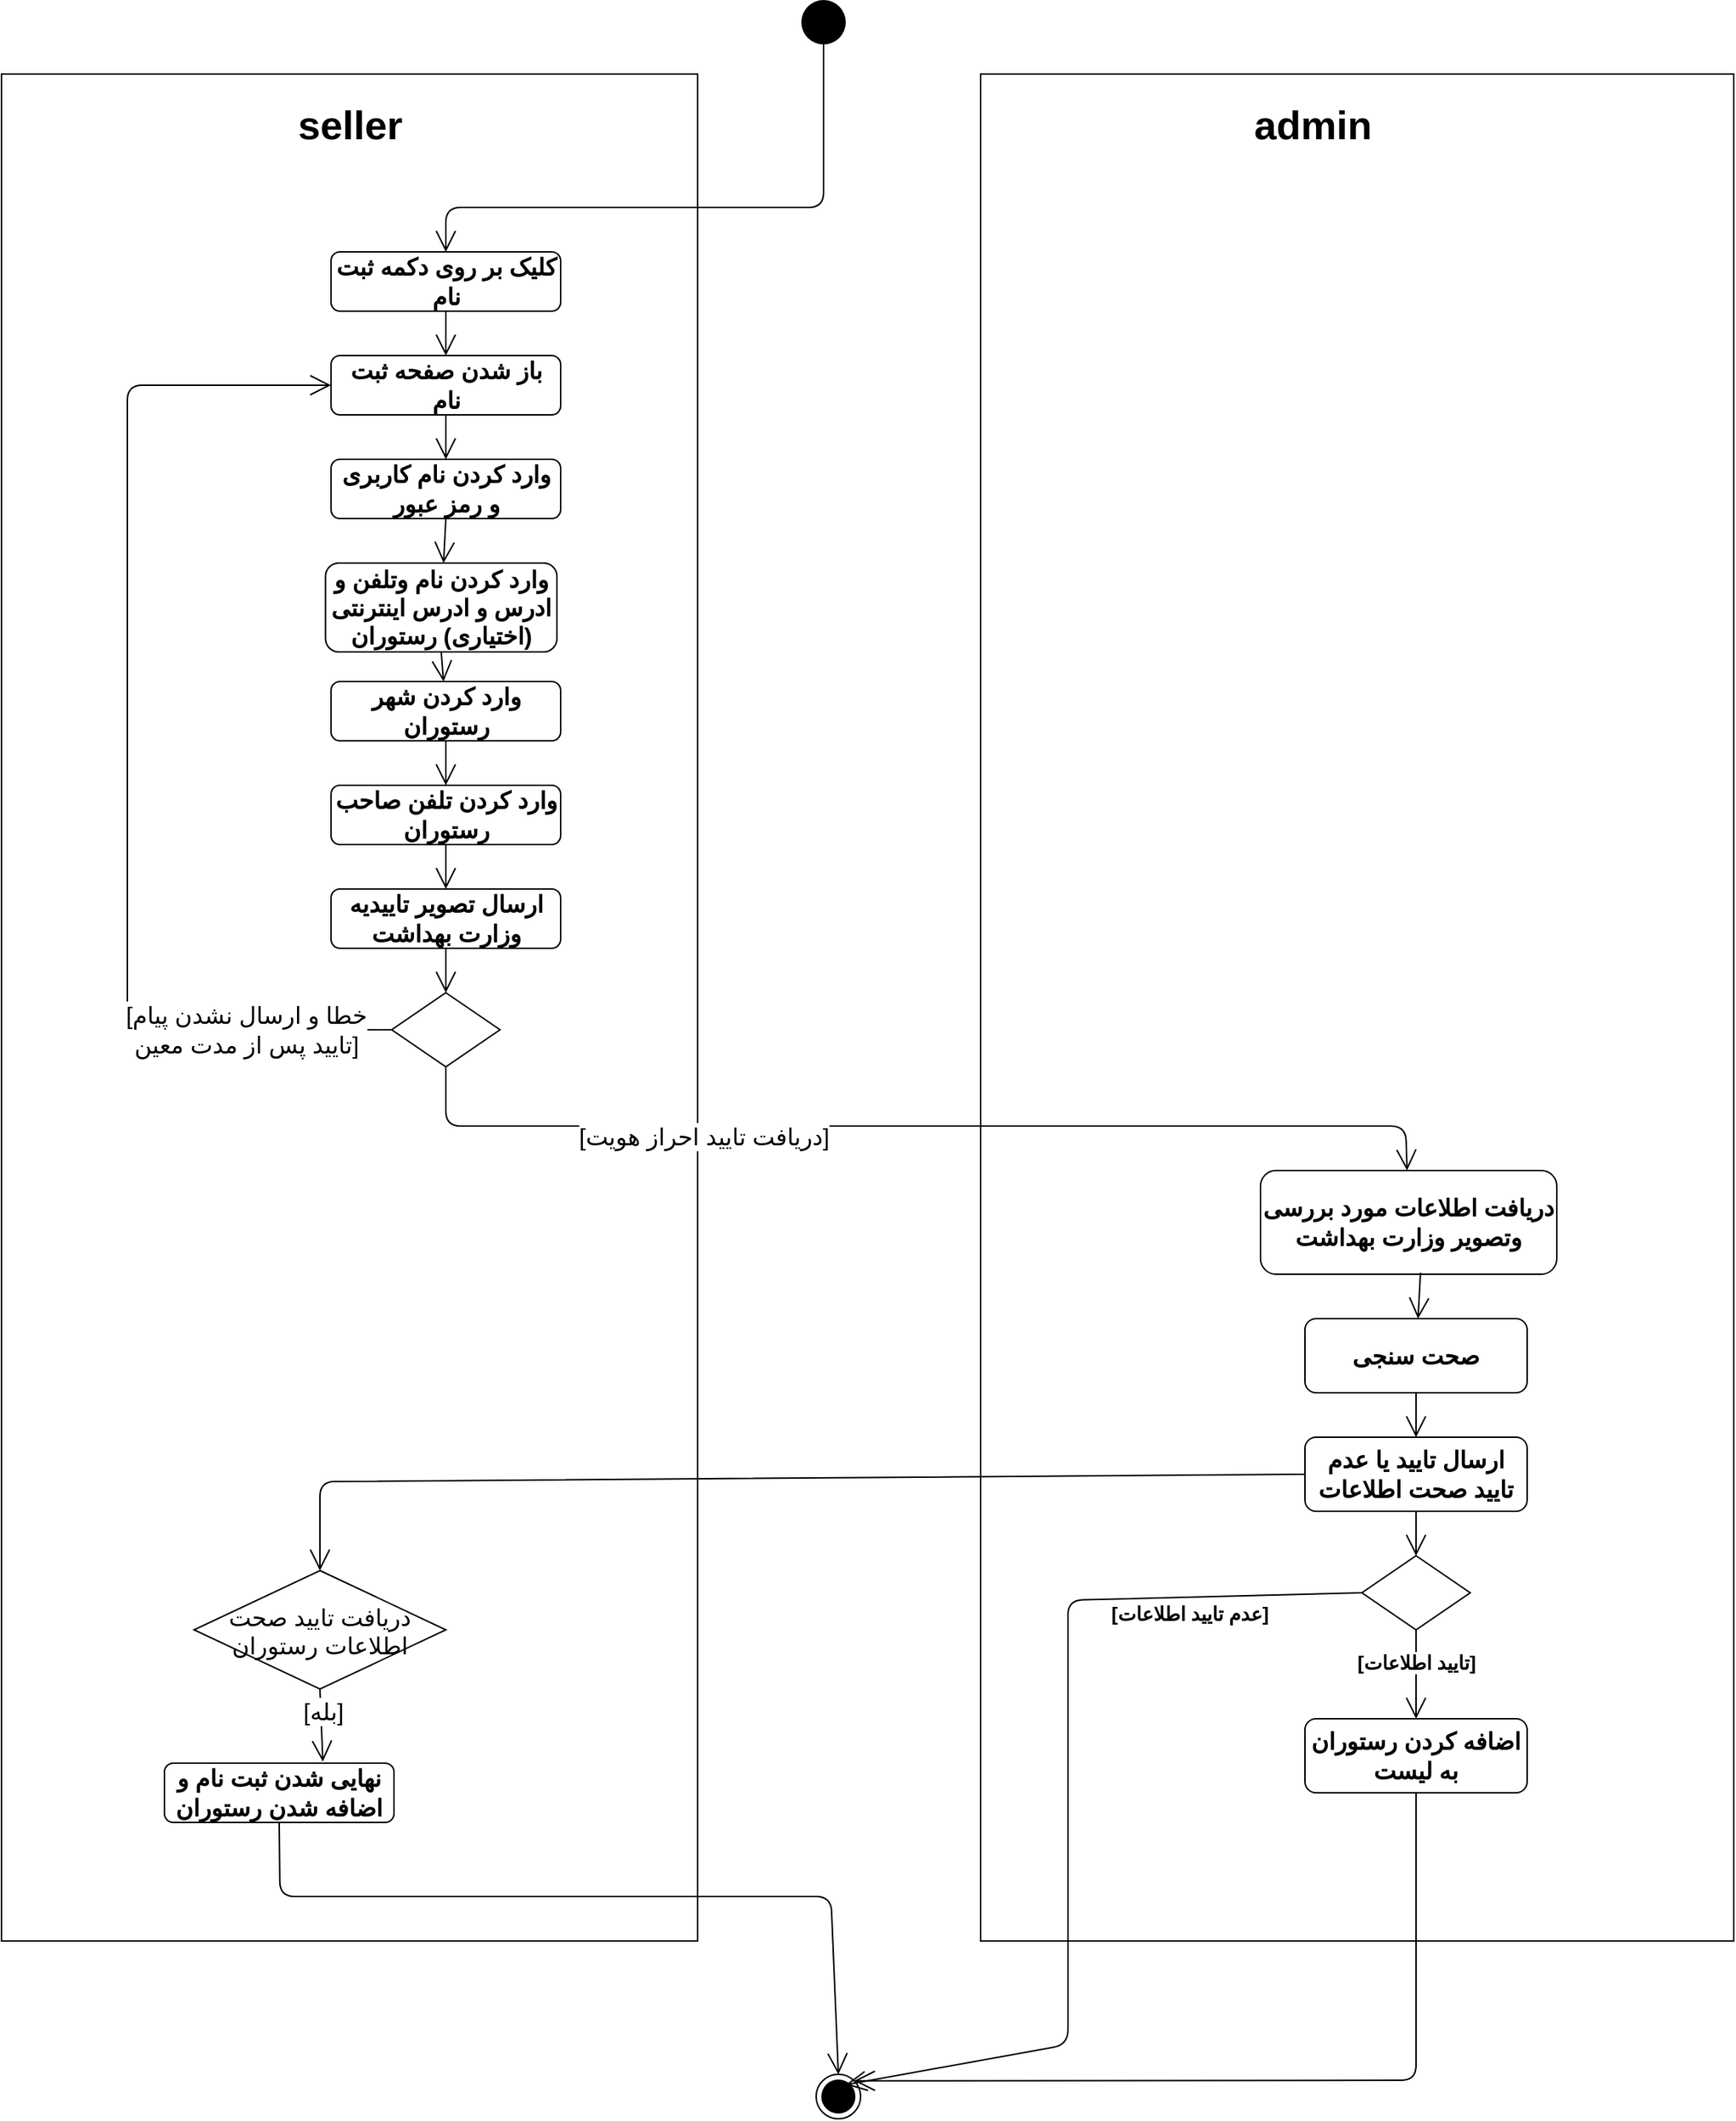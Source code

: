 <mxfile version="13.10.6" type="github">
  <diagram name="Page-1" id="0783ab3e-0a74-02c8-0abd-f7b4e66b4bec">
    <mxGraphModel dx="2272" dy="728" grid="1" gridSize="10" guides="1" tooltips="1" connect="1" arrows="1" fold="1" page="1" pageScale="1" pageWidth="850" pageHeight="1100" background="#ffffff" math="0" shadow="0">
      <root>
        <mxCell id="0" />
        <mxCell id="1" parent="0" />
        <mxCell id="3Z6YwCyN4GRcFS-cF_xn-5" value="" style="whiteSpace=wrap;html=1;fillColor=none;" vertex="1" parent="1">
          <mxGeometry x="-490" y="70" width="470" height="1260" as="geometry" />
        </mxCell>
        <mxCell id="3Z6YwCyN4GRcFS-cF_xn-7" value="" style="whiteSpace=wrap;html=1;fillColor=none;imageWidth=24;" vertex="1" parent="1">
          <mxGeometry x="171" y="70" width="508.5" height="1260" as="geometry" />
        </mxCell>
        <mxCell id="fQumDwOXY34OFx4Cvdbp-1" value="" style="ellipse;fillColor=#000000;strokeColor=none;fontSize=15;" parent="1" vertex="1">
          <mxGeometry x="50" y="20" width="30" height="30" as="geometry" />
        </mxCell>
        <mxCell id="fQumDwOXY34OFx4Cvdbp-2" value="" style="endArrow=open;endFill=1;endSize=12;html=1;fontSize=15;exitX=0.5;exitY=1;exitDx=0;exitDy=0;entryX=0.5;entryY=0;entryDx=0;entryDy=0;" parent="1" source="fQumDwOXY34OFx4Cvdbp-1" target="fQumDwOXY34OFx4Cvdbp-3" edge="1">
          <mxGeometry width="160" relative="1" as="geometry">
            <mxPoint x="-245" y="390" as="sourcePoint" />
            <mxPoint x="-190" y="190" as="targetPoint" />
            <Array as="points">
              <mxPoint x="65" y="160" />
              <mxPoint x="-190" y="160" />
            </Array>
          </mxGeometry>
        </mxCell>
        <mxCell id="fQumDwOXY34OFx4Cvdbp-3" value="کلیک بر روی دکمه ثبت نام" style="shape=rect;html=1;rounded=1;whiteSpace=wrap;align=center;fontStyle=1;fontSize=16;" parent="1" vertex="1">
          <mxGeometry x="-267.5" y="190" width="155" height="40" as="geometry" />
        </mxCell>
        <mxCell id="fQumDwOXY34OFx4Cvdbp-4" value="" style="endArrow=open;endFill=1;endSize=12;html=1;fontSize=15;exitX=0.5;exitY=1;exitDx=0;exitDy=0;" parent="1" source="fQumDwOXY34OFx4Cvdbp-3" target="fQumDwOXY34OFx4Cvdbp-5" edge="1">
          <mxGeometry width="160" relative="1" as="geometry">
            <mxPoint x="-190" y="250" as="sourcePoint" />
            <mxPoint x="-190" y="280" as="targetPoint" />
          </mxGeometry>
        </mxCell>
        <mxCell id="fQumDwOXY34OFx4Cvdbp-5" value="باز شدن صفحه ثبت نام" style="shape=rect;html=1;rounded=1;whiteSpace=wrap;align=center;fontStyle=1;fontSize=16;" parent="1" vertex="1">
          <mxGeometry x="-267.5" y="260" width="155" height="40" as="geometry" />
        </mxCell>
        <mxCell id="fQumDwOXY34OFx4Cvdbp-6" value="" style="endArrow=open;endFill=1;endSize=12;html=1;fontSize=15;exitX=0.5;exitY=1;exitDx=0;exitDy=0;" parent="1" source="fQumDwOXY34OFx4Cvdbp-5" target="fQumDwOXY34OFx4Cvdbp-7" edge="1">
          <mxGeometry width="160" relative="1" as="geometry">
            <mxPoint x="-235" y="320" as="sourcePoint" />
            <mxPoint x="-190" y="340" as="targetPoint" />
          </mxGeometry>
        </mxCell>
        <mxCell id="fQumDwOXY34OFx4Cvdbp-7" value="وارد کردن نام کاربری و رمز عبور" style="shape=rect;html=1;rounded=1;whiteSpace=wrap;align=center;fontStyle=1;fontSize=16;" parent="1" vertex="1">
          <mxGeometry x="-267.5" y="330" width="155" height="40" as="geometry" />
        </mxCell>
        <mxCell id="fQumDwOXY34OFx4Cvdbp-8" value="" style="endArrow=open;endFill=1;endSize=12;html=1;fontSize=15;exitX=0.5;exitY=1;exitDx=0;exitDy=0;" parent="1" source="fQumDwOXY34OFx4Cvdbp-7" target="fQumDwOXY34OFx4Cvdbp-9" edge="1">
          <mxGeometry width="160" relative="1" as="geometry">
            <mxPoint x="-190" y="410" as="sourcePoint" />
            <mxPoint x="-190" y="440" as="targetPoint" />
          </mxGeometry>
        </mxCell>
        <mxCell id="fQumDwOXY34OFx4Cvdbp-9" value="وارد کردن نام وتلفن و ادرس و ادرس اینترنتی (اختیاری) رستوران" style="shape=rect;html=1;rounded=1;whiteSpace=wrap;align=center;fontStyle=1;fontSize=16;" parent="1" vertex="1">
          <mxGeometry x="-271.25" y="400" width="156.25" height="60" as="geometry" />
        </mxCell>
        <mxCell id="fQumDwOXY34OFx4Cvdbp-10" value="" style="endArrow=open;endFill=1;endSize=12;html=1;fontSize=15;exitX=0.5;exitY=1;exitDx=0;exitDy=0;" parent="1" source="fQumDwOXY34OFx4Cvdbp-9" target="fQumDwOXY34OFx4Cvdbp-11" edge="1">
          <mxGeometry width="160" relative="1" as="geometry">
            <mxPoint x="-197.5" y="470" as="sourcePoint" />
            <mxPoint x="-197.5" y="500" as="targetPoint" />
          </mxGeometry>
        </mxCell>
        <mxCell id="fQumDwOXY34OFx4Cvdbp-11" value="وارد کردن شهر رستوران" style="shape=rect;html=1;rounded=1;whiteSpace=wrap;align=center;fontStyle=1;fontSize=16;" parent="1" vertex="1">
          <mxGeometry x="-267.5" y="480" width="155" height="40" as="geometry" />
        </mxCell>
        <mxCell id="fQumDwOXY34OFx4Cvdbp-12" value="" style="endArrow=open;endFill=1;endSize=12;html=1;fontSize=15;exitX=0.5;exitY=1;exitDx=0;exitDy=0;exitPerimeter=0;" parent="1" source="fQumDwOXY34OFx4Cvdbp-11" target="fQumDwOXY34OFx4Cvdbp-13" edge="1">
          <mxGeometry width="160" relative="1" as="geometry">
            <mxPoint x="-190" y="530" as="sourcePoint" />
            <mxPoint x="-197.5" y="580" as="targetPoint" />
          </mxGeometry>
        </mxCell>
        <mxCell id="fQumDwOXY34OFx4Cvdbp-13" value="وارد کردن تلفن صاحب رستوران" style="shape=rect;html=1;rounded=1;whiteSpace=wrap;align=center;fontStyle=1;fontSize=16;" parent="1" vertex="1">
          <mxGeometry x="-267.5" y="550" width="155" height="40" as="geometry" />
        </mxCell>
        <mxCell id="fQumDwOXY34OFx4Cvdbp-14" value="" style="endArrow=open;endFill=1;endSize=12;html=1;fontSize=15;exitX=0.5;exitY=1;exitDx=0;exitDy=0;" parent="1" source="fQumDwOXY34OFx4Cvdbp-13" target="fQumDwOXY34OFx4Cvdbp-15" edge="1">
          <mxGeometry width="160" relative="1" as="geometry">
            <mxPoint x="-193.75" y="600" as="sourcePoint" />
            <mxPoint x="-201.25" y="660" as="targetPoint" />
          </mxGeometry>
        </mxCell>
        <mxCell id="fQumDwOXY34OFx4Cvdbp-15" value="ارسال تصویر تاییدیه وزارت بهداشت" style="shape=rect;html=1;rounded=1;whiteSpace=wrap;align=center;fontStyle=1;fontSize=16;" parent="1" vertex="1">
          <mxGeometry x="-267.5" y="620" width="155" height="40" as="geometry" />
        </mxCell>
        <mxCell id="fQumDwOXY34OFx4Cvdbp-16" value="" style="rhombus;fontSize=16;" parent="1" vertex="1">
          <mxGeometry x="-226.56" y="690" width="73.12" height="50" as="geometry" />
        </mxCell>
        <mxCell id="fQumDwOXY34OFx4Cvdbp-17" value="" style="endArrow=open;endFill=1;endSize=12;html=1;fontSize=16;exitX=0.5;exitY=1;exitDx=0;exitDy=0;entryX=0.5;entryY=0;entryDx=0;entryDy=0;" parent="1" source="fQumDwOXY34OFx4Cvdbp-15" target="fQumDwOXY34OFx4Cvdbp-16" edge="1">
          <mxGeometry width="160" relative="1" as="geometry">
            <mxPoint x="-245" y="750" as="sourcePoint" />
            <mxPoint x="-85" y="750" as="targetPoint" />
          </mxGeometry>
        </mxCell>
        <mxCell id="fQumDwOXY34OFx4Cvdbp-18" value="" style="endArrow=open;endFill=1;endSize=12;html=1;fontSize=16;exitX=0;exitY=0.5;exitDx=0;exitDy=0;entryX=0;entryY=0.5;entryDx=0;entryDy=0;" parent="1" source="fQumDwOXY34OFx4Cvdbp-16" target="fQumDwOXY34OFx4Cvdbp-5" edge="1">
          <mxGeometry width="160" relative="1" as="geometry">
            <mxPoint x="-525" y="650" as="sourcePoint" />
            <mxPoint x="-405" y="280" as="targetPoint" />
            <Array as="points">
              <mxPoint x="-405" y="715" />
              <mxPoint x="-405" y="280" />
            </Array>
          </mxGeometry>
        </mxCell>
        <mxCell id="fQumDwOXY34OFx4Cvdbp-19" value="&lt;div&gt;[خطا و ارسال نشدن پیام&lt;/div&gt;&lt;div&gt; تایید پس از مدت معین]&lt;/div&gt;" style="edgeLabel;html=1;align=center;verticalAlign=middle;resizable=0;points=[];fontSize=16;" parent="fQumDwOXY34OFx4Cvdbp-18" vertex="1" connectable="0">
          <mxGeometry x="-0.669" y="1" relative="1" as="geometry">
            <mxPoint x="25.56" y="-1" as="offset" />
          </mxGeometry>
        </mxCell>
        <mxCell id="fQumDwOXY34OFx4Cvdbp-20" value="" style="endArrow=open;endFill=1;endSize=12;html=1;fontSize=15;exitX=0.5;exitY=1;exitDx=0;exitDy=0;" parent="1" source="fQumDwOXY34OFx4Cvdbp-16" target="fQumDwOXY34OFx4Cvdbp-21" edge="1">
          <mxGeometry width="160" relative="1" as="geometry">
            <mxPoint x="-193.12" y="760" as="sourcePoint" />
            <mxPoint x="-204.37" y="830" as="targetPoint" />
            <Array as="points">
              <mxPoint x="-190" y="780" />
              <mxPoint x="458" y="780" />
            </Array>
          </mxGeometry>
        </mxCell>
        <mxCell id="fQumDwOXY34OFx4Cvdbp-22" value="[دریافت تایید احراز هویت]" style="edgeLabel;html=1;align=center;verticalAlign=middle;resizable=0;points=[];fontSize=16;" parent="fQumDwOXY34OFx4Cvdbp-20" vertex="1" connectable="0">
          <mxGeometry x="-0.4" y="2" relative="1" as="geometry">
            <mxPoint x="-2" y="9" as="offset" />
          </mxGeometry>
        </mxCell>
        <mxCell id="fQumDwOXY34OFx4Cvdbp-21" value="دریافت اطلاعات مورد بررسی وتصویر وزارت بهداشت" style="shape=rect;html=1;rounded=1;whiteSpace=wrap;align=center;fontStyle=1;fontSize=16;" parent="1" vertex="1">
          <mxGeometry x="360" y="810" width="200" height="70" as="geometry" />
        </mxCell>
        <mxCell id="fQumDwOXY34OFx4Cvdbp-28" value="&#xa;&#xa;دریافت تایید صحت&#xa; اطلاعات رستوران&#xa;&#xa;" style="rhombus;fontSize=16;" parent="1" vertex="1">
          <mxGeometry x="-360" y="1080" width="170" height="80" as="geometry" />
        </mxCell>
        <mxCell id="fQumDwOXY34OFx4Cvdbp-31" value="" style="endArrow=open;endFill=1;endSize=12;html=1;fontSize=15;exitX=0.5;exitY=1;exitDx=0;exitDy=0;entryX=0.69;entryY=-0.025;entryDx=0;entryDy=0;entryPerimeter=0;" parent="1" source="fQumDwOXY34OFx4Cvdbp-28" edge="1" target="SYJpGWBFYSdh2bLVMire-1">
          <mxGeometry width="160" relative="1" as="geometry">
            <mxPoint x="-189.22" y="970" as="sourcePoint" />
            <mxPoint x="-190" y="1060" as="targetPoint" />
            <Array as="points" />
          </mxGeometry>
        </mxCell>
        <mxCell id="fQumDwOXY34OFx4Cvdbp-34" value="[بله]" style="edgeLabel;html=1;align=center;verticalAlign=middle;resizable=0;points=[];fontSize=16;" parent="fQumDwOXY34OFx4Cvdbp-31" vertex="1" connectable="0">
          <mxGeometry x="-0.399" y="1" relative="1" as="geometry">
            <mxPoint as="offset" />
          </mxGeometry>
        </mxCell>
        <mxCell id="fQumDwOXY34OFx4Cvdbp-40" value="" style="ellipse;html=1;shape=endState;fillColor=#000000;strokeColor=#000000;fontSize=16;" parent="1" vertex="1">
          <mxGeometry x="60" y="1420" width="30" height="30" as="geometry" />
        </mxCell>
        <mxCell id="SYJpGWBFYSdh2bLVMire-1" value="نهایی شدن ثبت نام و اضافه شدن رستوران " style="shape=rect;html=1;rounded=1;whiteSpace=wrap;align=center;fontStyle=1;fontSize=16;" parent="1" vertex="1">
          <mxGeometry x="-380" y="1210" width="155" height="40" as="geometry" />
        </mxCell>
        <mxCell id="SYJpGWBFYSdh2bLVMire-2" value="" style="endArrow=open;endFill=1;endSize=12;html=1;fontSize=16;exitX=0.5;exitY=1;exitDx=0;exitDy=0;entryX=0.5;entryY=0;entryDx=0;entryDy=0;" parent="1" source="SYJpGWBFYSdh2bLVMire-1" target="fQumDwOXY34OFx4Cvdbp-40" edge="1">
          <mxGeometry width="160" relative="1" as="geometry">
            <mxPoint x="-205" y="1100" as="sourcePoint" />
            <mxPoint x="-205" y="1140" as="targetPoint" />
            <Array as="points">
              <mxPoint x="-302" y="1300" />
              <mxPoint x="70" y="1300" />
            </Array>
          </mxGeometry>
        </mxCell>
        <mxCell id="3Z6YwCyN4GRcFS-cF_xn-6" value="&lt;font size=&quot;1&quot;&gt;&lt;b style=&quot;font-size: 27px&quot;&gt;seller&lt;/b&gt;&lt;/font&gt;" style="text;html=1;align=center;verticalAlign=middle;resizable=0;points=[];autosize=1;" vertex="1" parent="1">
          <mxGeometry x="-300" y="90" width="90" height="30" as="geometry" />
        </mxCell>
        <mxCell id="3Z6YwCyN4GRcFS-cF_xn-8" value="&lt;font size=&quot;1&quot;&gt;&lt;b style=&quot;font-size: 27px&quot;&gt;admin&lt;/b&gt;&lt;/font&gt;" style="text;html=1;align=center;verticalAlign=middle;resizable=0;points=[];autosize=1;" vertex="1" parent="1">
          <mxGeometry x="350" y="90" width="90" height="30" as="geometry" />
        </mxCell>
        <mxCell id="NiCbDtiV-aUNA9fTxWZA-2" value="صحت سنجی" style="shape=rect;html=1;rounded=1;whiteSpace=wrap;align=center;fontStyle=1;fontSize=16;" vertex="1" parent="1">
          <mxGeometry x="390" y="910" width="150" height="50" as="geometry" />
        </mxCell>
        <mxCell id="NiCbDtiV-aUNA9fTxWZA-3" value="" style="endArrow=open;endFill=1;endSize=12;html=1;fontSize=16;exitX=0.54;exitY=0.986;exitDx=0;exitDy=0;exitPerimeter=0;" edge="1" parent="1" source="fQumDwOXY34OFx4Cvdbp-21" target="NiCbDtiV-aUNA9fTxWZA-2">
          <mxGeometry width="160" relative="1" as="geometry">
            <mxPoint x="310" y="880" as="sourcePoint" />
            <mxPoint x="310" y="910" as="targetPoint" />
          </mxGeometry>
        </mxCell>
        <mxCell id="NiCbDtiV-aUNA9fTxWZA-4" value="" style="rhombus;fontSize=16;" vertex="1" parent="1">
          <mxGeometry x="428.44" y="1070" width="73.12" height="50" as="geometry" />
        </mxCell>
        <mxCell id="NiCbDtiV-aUNA9fTxWZA-5" value="" style="endArrow=open;endFill=1;endSize=12;html=1;exitX=0.5;exitY=1;exitDx=0;exitDy=0;" edge="1" parent="1" source="NiCbDtiV-aUNA9fTxWZA-15" target="NiCbDtiV-aUNA9fTxWZA-4">
          <mxGeometry width="160" relative="1" as="geometry">
            <mxPoint x="80" y="1060" as="sourcePoint" />
            <mxPoint x="240" y="1060" as="targetPoint" />
          </mxGeometry>
        </mxCell>
        <mxCell id="NiCbDtiV-aUNA9fTxWZA-6" value="اضافه کردن رستوران به لیست " style="shape=rect;html=1;rounded=1;whiteSpace=wrap;align=center;fontStyle=1;fontSize=16;" vertex="1" parent="1">
          <mxGeometry x="390" y="1180" width="150" height="50" as="geometry" />
        </mxCell>
        <mxCell id="NiCbDtiV-aUNA9fTxWZA-8" value="" style="endArrow=open;endFill=1;endSize=12;html=1;exitX=0.5;exitY=1;exitDx=0;exitDy=0;entryX=0.5;entryY=0;entryDx=0;entryDy=0;" edge="1" parent="1" source="NiCbDtiV-aUNA9fTxWZA-4" target="NiCbDtiV-aUNA9fTxWZA-6">
          <mxGeometry width="160" relative="1" as="geometry">
            <mxPoint x="80" y="1060" as="sourcePoint" />
            <mxPoint x="465" y="1100" as="targetPoint" />
          </mxGeometry>
        </mxCell>
        <mxCell id="NiCbDtiV-aUNA9fTxWZA-9" value="[تایید اطلاعات]" style="edgeLabel;html=1;align=center;verticalAlign=middle;resizable=0;points=[];fontSize=13;fontStyle=1" vertex="1" connectable="0" parent="NiCbDtiV-aUNA9fTxWZA-8">
          <mxGeometry x="-0.64" relative="1" as="geometry">
            <mxPoint y="11" as="offset" />
          </mxGeometry>
        </mxCell>
        <mxCell id="NiCbDtiV-aUNA9fTxWZA-11" value="" style="endArrow=open;endFill=1;endSize=12;html=1;fontSize=13;entryX=1;entryY=0;entryDx=0;entryDy=0;exitX=0.5;exitY=1;exitDx=0;exitDy=0;" edge="1" parent="1" source="NiCbDtiV-aUNA9fTxWZA-6" target="fQumDwOXY34OFx4Cvdbp-40">
          <mxGeometry width="160" relative="1" as="geometry">
            <mxPoint x="80" y="1120" as="sourcePoint" />
            <mxPoint x="240" y="1120" as="targetPoint" />
            <Array as="points">
              <mxPoint x="465" y="1424" />
            </Array>
          </mxGeometry>
        </mxCell>
        <mxCell id="NiCbDtiV-aUNA9fTxWZA-13" value="" style="endArrow=open;endFill=1;endSize=12;html=1;exitX=0;exitY=0.5;exitDx=0;exitDy=0;entryX=0.667;entryY=0.233;entryDx=0;entryDy=0;entryPerimeter=0;" edge="1" parent="1" source="NiCbDtiV-aUNA9fTxWZA-4" target="fQumDwOXY34OFx4Cvdbp-40">
          <mxGeometry width="160" relative="1" as="geometry">
            <mxPoint x="408.44" y="1005" as="sourcePoint" />
            <mxPoint x="239.95" y="1040" as="targetPoint" />
            <Array as="points">
              <mxPoint x="230" y="1100" />
              <mxPoint x="230" y="1290" />
              <mxPoint x="230" y="1400" />
            </Array>
          </mxGeometry>
        </mxCell>
        <mxCell id="NiCbDtiV-aUNA9fTxWZA-14" value="[عدم تایید اطلاعات]" style="edgeLabel;html=1;align=center;verticalAlign=middle;resizable=0;points=[];fontSize=13;fontStyle=1" vertex="1" connectable="0" parent="NiCbDtiV-aUNA9fTxWZA-13">
          <mxGeometry x="-0.64" relative="1" as="geometry">
            <mxPoint y="11" as="offset" />
          </mxGeometry>
        </mxCell>
        <mxCell id="NiCbDtiV-aUNA9fTxWZA-15" value="ارسال تایید یا عدم تایید صحت اطلاعات" style="shape=rect;html=1;rounded=1;whiteSpace=wrap;align=center;fontStyle=1;fontSize=16;" vertex="1" parent="1">
          <mxGeometry x="390" y="990" width="150" height="50" as="geometry" />
        </mxCell>
        <mxCell id="NiCbDtiV-aUNA9fTxWZA-16" value="" style="endArrow=open;endFill=1;endSize=12;html=1;exitX=0.5;exitY=1;exitDx=0;exitDy=0;" edge="1" parent="1" source="NiCbDtiV-aUNA9fTxWZA-2" target="NiCbDtiV-aUNA9fTxWZA-15">
          <mxGeometry width="160" relative="1" as="geometry">
            <mxPoint x="465" y="960" as="sourcePoint" />
            <mxPoint x="465" y="1070" as="targetPoint" />
          </mxGeometry>
        </mxCell>
        <mxCell id="NiCbDtiV-aUNA9fTxWZA-18" value="" style="endArrow=open;endFill=1;endSize=12;html=1;fontSize=13;exitX=0;exitY=0.5;exitDx=0;exitDy=0;entryX=0.5;entryY=0;entryDx=0;entryDy=0;" edge="1" parent="1" source="NiCbDtiV-aUNA9fTxWZA-15" target="fQumDwOXY34OFx4Cvdbp-28">
          <mxGeometry width="160" relative="1" as="geometry">
            <mxPoint x="80" y="1180" as="sourcePoint" />
            <mxPoint x="70" y="930" as="targetPoint" />
            <Array as="points">
              <mxPoint x="-275" y="1020" />
            </Array>
          </mxGeometry>
        </mxCell>
      </root>
    </mxGraphModel>
  </diagram>
</mxfile>
